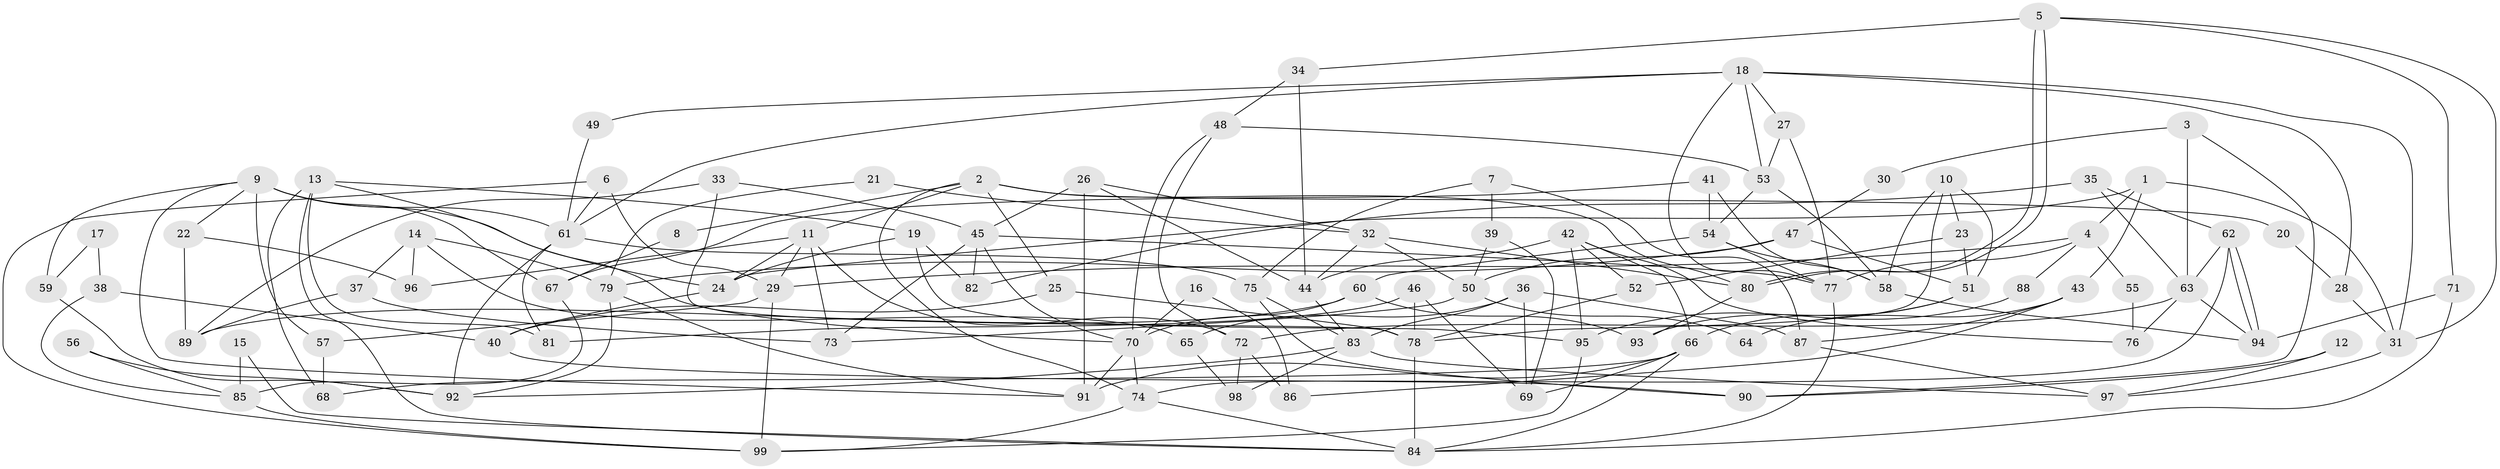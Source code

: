 // Generated by graph-tools (version 1.1) at 2025/15/03/09/25 04:15:08]
// undirected, 99 vertices, 198 edges
graph export_dot {
graph [start="1"]
  node [color=gray90,style=filled];
  1;
  2;
  3;
  4;
  5;
  6;
  7;
  8;
  9;
  10;
  11;
  12;
  13;
  14;
  15;
  16;
  17;
  18;
  19;
  20;
  21;
  22;
  23;
  24;
  25;
  26;
  27;
  28;
  29;
  30;
  31;
  32;
  33;
  34;
  35;
  36;
  37;
  38;
  39;
  40;
  41;
  42;
  43;
  44;
  45;
  46;
  47;
  48;
  49;
  50;
  51;
  52;
  53;
  54;
  55;
  56;
  57;
  58;
  59;
  60;
  61;
  62;
  63;
  64;
  65;
  66;
  67;
  68;
  69;
  70;
  71;
  72;
  73;
  74;
  75;
  76;
  77;
  78;
  79;
  80;
  81;
  82;
  83;
  84;
  85;
  86;
  87;
  88;
  89;
  90;
  91;
  92;
  93;
  94;
  95;
  96;
  97;
  98;
  99;
  1 -- 24;
  1 -- 4;
  1 -- 31;
  1 -- 43;
  2 -- 74;
  2 -- 80;
  2 -- 8;
  2 -- 11;
  2 -- 20;
  2 -- 25;
  3 -- 90;
  3 -- 63;
  3 -- 30;
  4 -- 77;
  4 -- 29;
  4 -- 55;
  4 -- 88;
  5 -- 31;
  5 -- 80;
  5 -- 80;
  5 -- 34;
  5 -- 71;
  6 -- 61;
  6 -- 99;
  6 -- 29;
  7 -- 75;
  7 -- 39;
  7 -- 87;
  8 -- 67;
  9 -- 61;
  9 -- 91;
  9 -- 22;
  9 -- 24;
  9 -- 57;
  9 -- 59;
  9 -- 67;
  10 -- 78;
  10 -- 58;
  10 -- 23;
  10 -- 51;
  11 -- 72;
  11 -- 24;
  11 -- 29;
  11 -- 73;
  11 -- 96;
  12 -- 90;
  12 -- 97;
  13 -- 19;
  13 -- 68;
  13 -- 70;
  13 -- 81;
  13 -- 84;
  14 -- 96;
  14 -- 79;
  14 -- 37;
  14 -- 65;
  15 -- 84;
  15 -- 85;
  16 -- 86;
  16 -- 70;
  17 -- 38;
  17 -- 59;
  18 -- 53;
  18 -- 77;
  18 -- 27;
  18 -- 28;
  18 -- 31;
  18 -- 49;
  18 -- 61;
  19 -- 82;
  19 -- 24;
  19 -- 95;
  20 -- 28;
  21 -- 79;
  21 -- 32;
  22 -- 89;
  22 -- 96;
  23 -- 51;
  23 -- 52;
  24 -- 40;
  25 -- 78;
  25 -- 40;
  26 -- 44;
  26 -- 91;
  26 -- 32;
  26 -- 45;
  27 -- 77;
  27 -- 53;
  28 -- 31;
  29 -- 57;
  29 -- 99;
  30 -- 47;
  31 -- 97;
  32 -- 44;
  32 -- 50;
  32 -- 80;
  33 -- 89;
  33 -- 45;
  33 -- 78;
  34 -- 44;
  34 -- 48;
  35 -- 63;
  35 -- 62;
  35 -- 82;
  36 -- 69;
  36 -- 83;
  36 -- 65;
  36 -- 87;
  37 -- 73;
  37 -- 89;
  38 -- 40;
  38 -- 85;
  39 -- 69;
  39 -- 50;
  40 -- 90;
  41 -- 54;
  41 -- 58;
  41 -- 67;
  42 -- 66;
  42 -- 52;
  42 -- 44;
  42 -- 76;
  42 -- 95;
  43 -- 87;
  43 -- 64;
  43 -- 86;
  44 -- 83;
  45 -- 77;
  45 -- 70;
  45 -- 73;
  45 -- 82;
  46 -- 78;
  46 -- 81;
  46 -- 69;
  47 -- 51;
  47 -- 50;
  47 -- 79;
  48 -- 70;
  48 -- 53;
  48 -- 72;
  49 -- 61;
  50 -- 73;
  50 -- 64;
  51 -- 93;
  51 -- 66;
  52 -- 78;
  53 -- 54;
  53 -- 58;
  54 -- 58;
  54 -- 60;
  54 -- 77;
  55 -- 76;
  56 -- 92;
  56 -- 85;
  57 -- 68;
  58 -- 94;
  59 -- 92;
  60 -- 70;
  60 -- 89;
  60 -- 93;
  61 -- 92;
  61 -- 75;
  61 -- 81;
  62 -- 74;
  62 -- 94;
  62 -- 94;
  62 -- 63;
  63 -- 94;
  63 -- 72;
  63 -- 76;
  65 -- 98;
  66 -- 84;
  66 -- 68;
  66 -- 69;
  66 -- 91;
  67 -- 85;
  70 -- 74;
  70 -- 91;
  71 -- 84;
  71 -- 94;
  72 -- 86;
  72 -- 98;
  74 -- 99;
  74 -- 84;
  75 -- 83;
  75 -- 90;
  77 -- 84;
  78 -- 84;
  79 -- 91;
  79 -- 92;
  80 -- 93;
  83 -- 97;
  83 -- 98;
  83 -- 92;
  85 -- 99;
  87 -- 97;
  88 -- 95;
  95 -- 99;
}
